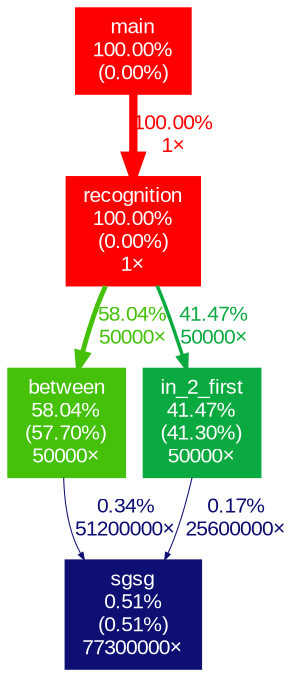 digraph {
	graph [fontname=Arial, nodesep=0.125, ranksep=0.25];
	node [fontcolor=white, fontname=Arial, height=0, shape=box, style=filled, width=0];
	edge [fontname=Arial];
	1 [color="#ff0000", fontcolor="#ffffff", fontsize="10.00", label="recognition\n100.00%\n(0.00%)\n1×"];
	1 -> 3 [arrowsize="0.76", color="#44c108", fontcolor="#44c108", fontsize="10.00", label="58.04%\n50000×", labeldistance="2.32", penwidth="2.32"];
	1 -> 4 [arrowsize="0.64", color="#0baa41", fontcolor="#0baa41", fontsize="10.00", label="41.47%\n50000×", labeldistance="1.66", penwidth="1.66"];
	2 [color="#ff0000", fontcolor="#ffffff", fontsize="10.00", label="main\n100.00%\n(0.00%)"];
	2 -> 1 [arrowsize="1.00", color="#ff0000", fontcolor="#ff0000", fontsize="10.00", label="100.00%\n1×", labeldistance="4.00", penwidth="4.00"];
	3 [color="#44c108", fontcolor="#ffffff", fontsize="10.00", label="between\n58.04%\n(57.70%)\n50000×"];
	3 -> 5 [arrowsize="0.35", color="#0d0e73", fontcolor="#0d0e73", fontsize="10.00", label="0.34%\n51200000×", labeldistance="0.50", penwidth="0.50"];
	4 [color="#0baa41", fontcolor="#ffffff", fontsize="10.00", label="in_2_first\n41.47%\n(41.30%)\n50000×"];
	4 -> 5 [arrowsize="0.35", color="#0d0d73", fontcolor="#0d0d73", fontsize="10.00", label="0.17%\n25600000×", labeldistance="0.50", penwidth="0.50"];
	5 [color="#0d0f73", fontcolor="#ffffff", fontsize="10.00", label="sgsg\n0.51%\n(0.51%)\n77300000×"];
}
